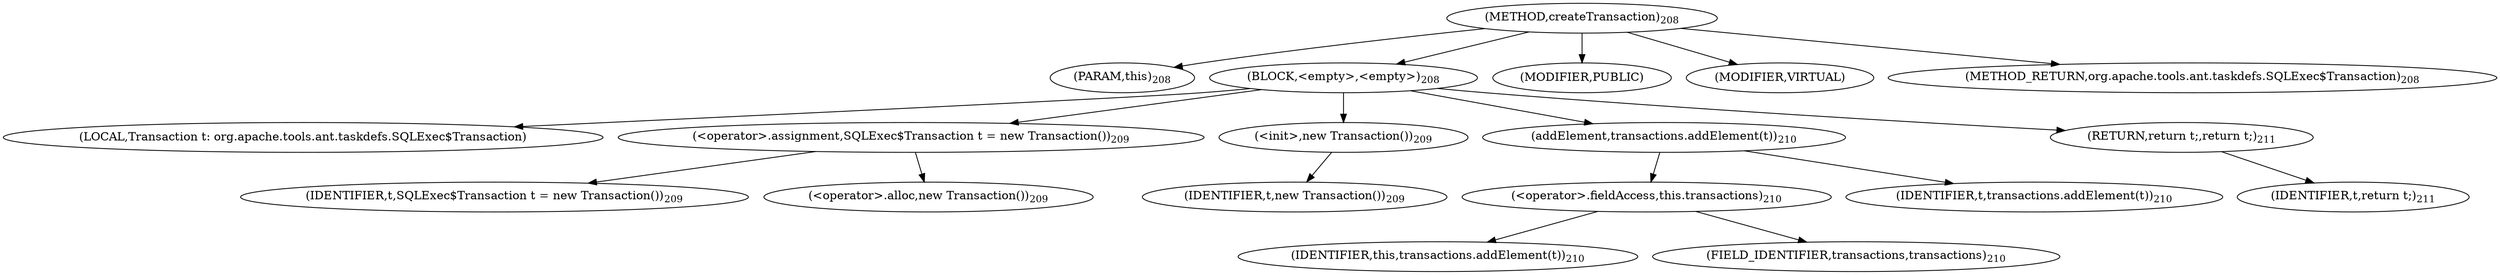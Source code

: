 digraph "createTransaction" {  
"248" [label = <(METHOD,createTransaction)<SUB>208</SUB>> ]
"249" [label = <(PARAM,this)<SUB>208</SUB>> ]
"250" [label = <(BLOCK,&lt;empty&gt;,&lt;empty&gt;)<SUB>208</SUB>> ]
"18" [label = <(LOCAL,Transaction t: org.apache.tools.ant.taskdefs.SQLExec$Transaction)> ]
"251" [label = <(&lt;operator&gt;.assignment,SQLExec$Transaction t = new Transaction())<SUB>209</SUB>> ]
"252" [label = <(IDENTIFIER,t,SQLExec$Transaction t = new Transaction())<SUB>209</SUB>> ]
"253" [label = <(&lt;operator&gt;.alloc,new Transaction())<SUB>209</SUB>> ]
"254" [label = <(&lt;init&gt;,new Transaction())<SUB>209</SUB>> ]
"17" [label = <(IDENTIFIER,t,new Transaction())<SUB>209</SUB>> ]
"255" [label = <(addElement,transactions.addElement(t))<SUB>210</SUB>> ]
"256" [label = <(&lt;operator&gt;.fieldAccess,this.transactions)<SUB>210</SUB>> ]
"257" [label = <(IDENTIFIER,this,transactions.addElement(t))<SUB>210</SUB>> ]
"258" [label = <(FIELD_IDENTIFIER,transactions,transactions)<SUB>210</SUB>> ]
"259" [label = <(IDENTIFIER,t,transactions.addElement(t))<SUB>210</SUB>> ]
"260" [label = <(RETURN,return t;,return t;)<SUB>211</SUB>> ]
"261" [label = <(IDENTIFIER,t,return t;)<SUB>211</SUB>> ]
"262" [label = <(MODIFIER,PUBLIC)> ]
"263" [label = <(MODIFIER,VIRTUAL)> ]
"264" [label = <(METHOD_RETURN,org.apache.tools.ant.taskdefs.SQLExec$Transaction)<SUB>208</SUB>> ]
  "248" -> "249" 
  "248" -> "250" 
  "248" -> "262" 
  "248" -> "263" 
  "248" -> "264" 
  "250" -> "18" 
  "250" -> "251" 
  "250" -> "254" 
  "250" -> "255" 
  "250" -> "260" 
  "251" -> "252" 
  "251" -> "253" 
  "254" -> "17" 
  "255" -> "256" 
  "255" -> "259" 
  "256" -> "257" 
  "256" -> "258" 
  "260" -> "261" 
}
